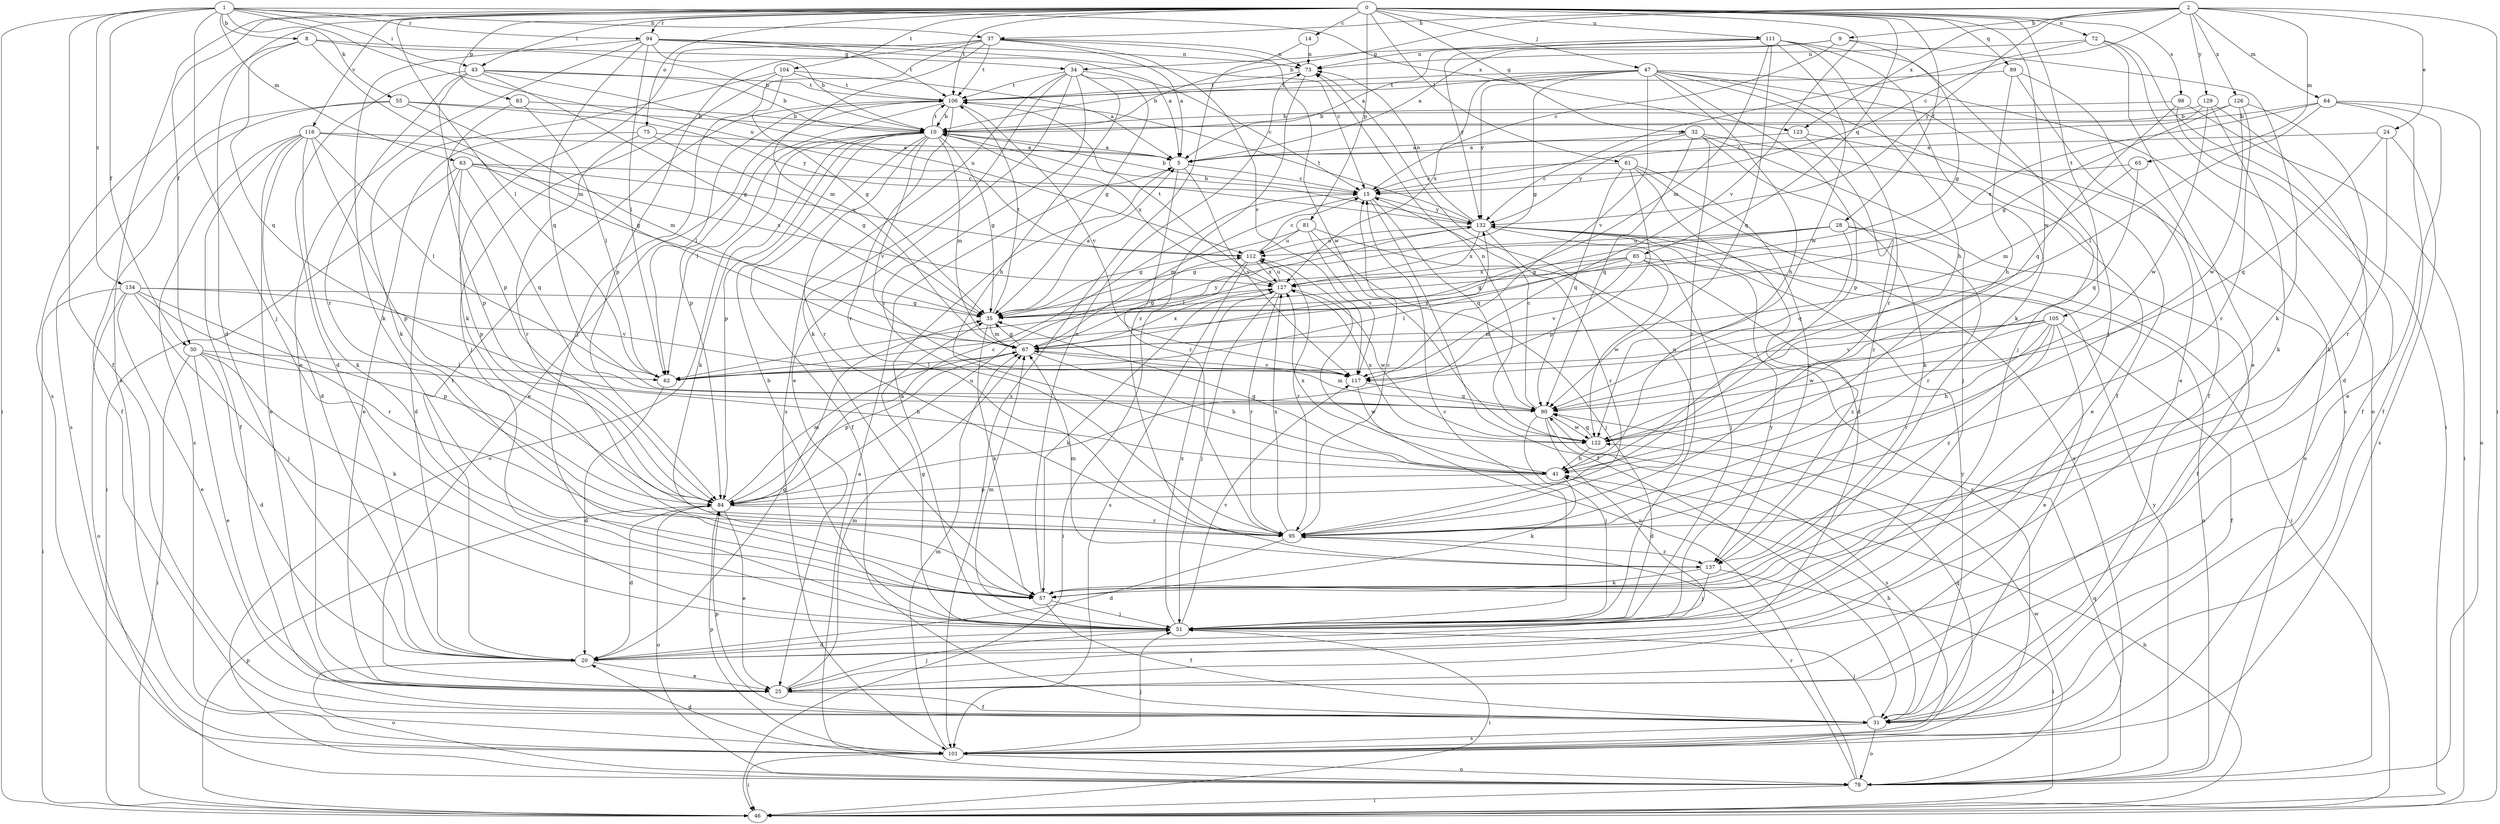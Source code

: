 strict digraph  {
0;
1;
2;
5;
8;
9;
10;
14;
15;
20;
24;
25;
28;
30;
31;
32;
34;
35;
37;
41;
43;
46;
47;
51;
55;
57;
61;
62;
63;
64;
65;
67;
72;
73;
75;
78;
81;
83;
84;
85;
89;
90;
94;
95;
98;
101;
104;
105;
106;
111;
112;
116;
117;
122;
123;
126;
127;
129;
132;
134;
137;
0 -> 14  [label=c];
0 -> 20  [label=d];
0 -> 28  [label=f];
0 -> 30  [label=f];
0 -> 32  [label=g];
0 -> 43  [label=i];
0 -> 47  [label=j];
0 -> 61  [label=l];
0 -> 62  [label=l];
0 -> 72  [label=n];
0 -> 75  [label=o];
0 -> 81  [label=p];
0 -> 83  [label=p];
0 -> 85  [label=q];
0 -> 89  [label=q];
0 -> 94  [label=r];
0 -> 98  [label=s];
0 -> 101  [label=s];
0 -> 104  [label=t];
0 -> 105  [label=t];
0 -> 106  [label=t];
0 -> 111  [label=u];
0 -> 116  [label=v];
0 -> 117  [label=v];
0 -> 122  [label=w];
1 -> 8  [label=b];
1 -> 30  [label=f];
1 -> 31  [label=f];
1 -> 37  [label=h];
1 -> 43  [label=i];
1 -> 46  [label=i];
1 -> 51  [label=j];
1 -> 55  [label=k];
1 -> 63  [label=m];
1 -> 94  [label=r];
1 -> 112  [label=u];
1 -> 123  [label=x];
1 -> 134  [label=z];
2 -> 9  [label=b];
2 -> 10  [label=b];
2 -> 15  [label=c];
2 -> 24  [label=e];
2 -> 37  [label=h];
2 -> 46  [label=i];
2 -> 64  [label=m];
2 -> 65  [label=m];
2 -> 123  [label=x];
2 -> 126  [label=x];
2 -> 129  [label=y];
2 -> 132  [label=y];
5 -> 15  [label=c];
5 -> 95  [label=r];
5 -> 117  [label=v];
8 -> 10  [label=b];
8 -> 34  [label=g];
8 -> 67  [label=m];
8 -> 90  [label=q];
8 -> 101  [label=s];
9 -> 5  [label=a];
9 -> 15  [label=c];
9 -> 34  [label=g];
9 -> 35  [label=g];
9 -> 57  [label=k];
10 -> 5  [label=a];
10 -> 31  [label=f];
10 -> 35  [label=g];
10 -> 57  [label=k];
10 -> 62  [label=l];
10 -> 67  [label=m];
10 -> 78  [label=o];
10 -> 84  [label=p];
10 -> 95  [label=r];
10 -> 106  [label=t];
10 -> 117  [label=v];
10 -> 127  [label=x];
14 -> 73  [label=n];
14 -> 101  [label=s];
15 -> 10  [label=b];
15 -> 31  [label=f];
15 -> 67  [label=m];
15 -> 90  [label=q];
15 -> 132  [label=y];
20 -> 25  [label=e];
20 -> 35  [label=g];
20 -> 78  [label=o];
20 -> 106  [label=t];
24 -> 5  [label=a];
24 -> 90  [label=q];
24 -> 95  [label=r];
24 -> 101  [label=s];
25 -> 31  [label=f];
25 -> 51  [label=j];
25 -> 67  [label=m];
28 -> 31  [label=f];
28 -> 35  [label=g];
28 -> 90  [label=q];
28 -> 95  [label=r];
28 -> 112  [label=u];
28 -> 127  [label=x];
30 -> 20  [label=d];
30 -> 25  [label=e];
30 -> 41  [label=h];
30 -> 46  [label=i];
30 -> 57  [label=k];
30 -> 62  [label=l];
31 -> 41  [label=h];
31 -> 51  [label=j];
31 -> 78  [label=o];
31 -> 84  [label=p];
31 -> 101  [label=s];
31 -> 132  [label=y];
32 -> 5  [label=a];
32 -> 25  [label=e];
32 -> 51  [label=j];
32 -> 57  [label=k];
32 -> 90  [label=q];
32 -> 95  [label=r];
32 -> 132  [label=y];
34 -> 15  [label=c];
34 -> 25  [label=e];
34 -> 35  [label=g];
34 -> 41  [label=h];
34 -> 57  [label=k];
34 -> 95  [label=r];
34 -> 101  [label=s];
34 -> 106  [label=t];
35 -> 5  [label=a];
35 -> 57  [label=k];
35 -> 67  [label=m];
35 -> 106  [label=t];
37 -> 5  [label=a];
37 -> 51  [label=j];
37 -> 57  [label=k];
37 -> 67  [label=m];
37 -> 73  [label=n];
37 -> 84  [label=p];
37 -> 106  [label=t];
37 -> 117  [label=v];
37 -> 122  [label=w];
41 -> 35  [label=g];
41 -> 57  [label=k];
41 -> 84  [label=p];
41 -> 127  [label=x];
43 -> 10  [label=b];
43 -> 20  [label=d];
43 -> 35  [label=g];
43 -> 84  [label=p];
43 -> 95  [label=r];
43 -> 106  [label=t];
43 -> 112  [label=u];
46 -> 41  [label=h];
46 -> 84  [label=p];
47 -> 10  [label=b];
47 -> 31  [label=f];
47 -> 35  [label=g];
47 -> 41  [label=h];
47 -> 51  [label=j];
47 -> 84  [label=p];
47 -> 95  [label=r];
47 -> 101  [label=s];
47 -> 106  [label=t];
47 -> 117  [label=v];
47 -> 127  [label=x];
47 -> 132  [label=y];
51 -> 5  [label=a];
51 -> 10  [label=b];
51 -> 15  [label=c];
51 -> 20  [label=d];
51 -> 35  [label=g];
51 -> 46  [label=i];
51 -> 67  [label=m];
51 -> 73  [label=n];
51 -> 117  [label=v];
51 -> 127  [label=x];
51 -> 132  [label=y];
55 -> 10  [label=b];
55 -> 31  [label=f];
55 -> 67  [label=m];
55 -> 101  [label=s];
55 -> 132  [label=y];
57 -> 31  [label=f];
57 -> 51  [label=j];
57 -> 73  [label=n];
61 -> 15  [label=c];
61 -> 20  [label=d];
61 -> 84  [label=p];
61 -> 90  [label=q];
61 -> 101  [label=s];
61 -> 137  [label=z];
62 -> 20  [label=d];
62 -> 132  [label=y];
63 -> 15  [label=c];
63 -> 20  [label=d];
63 -> 46  [label=i];
63 -> 84  [label=p];
63 -> 90  [label=q];
63 -> 112  [label=u];
63 -> 127  [label=x];
64 -> 10  [label=b];
64 -> 25  [label=e];
64 -> 31  [label=f];
64 -> 62  [label=l];
64 -> 78  [label=o];
64 -> 127  [label=x];
65 -> 15  [label=c];
65 -> 67  [label=m];
65 -> 90  [label=q];
67 -> 35  [label=g];
67 -> 41  [label=h];
67 -> 62  [label=l];
67 -> 84  [label=p];
67 -> 117  [label=v];
67 -> 127  [label=x];
67 -> 132  [label=y];
72 -> 25  [label=e];
72 -> 46  [label=i];
72 -> 73  [label=n];
72 -> 78  [label=o];
72 -> 132  [label=y];
73 -> 106  [label=t];
73 -> 137  [label=z];
75 -> 5  [label=a];
75 -> 25  [label=e];
75 -> 35  [label=g];
75 -> 95  [label=r];
78 -> 5  [label=a];
78 -> 46  [label=i];
78 -> 90  [label=q];
78 -> 95  [label=r];
78 -> 112  [label=u];
78 -> 122  [label=w];
78 -> 132  [label=y];
81 -> 35  [label=g];
81 -> 51  [label=j];
81 -> 101  [label=s];
81 -> 112  [label=u];
81 -> 117  [label=v];
83 -> 10  [label=b];
83 -> 62  [label=l];
83 -> 84  [label=p];
84 -> 15  [label=c];
84 -> 20  [label=d];
84 -> 25  [label=e];
84 -> 67  [label=m];
84 -> 78  [label=o];
84 -> 95  [label=r];
84 -> 112  [label=u];
85 -> 35  [label=g];
85 -> 62  [label=l];
85 -> 78  [label=o];
85 -> 117  [label=v];
85 -> 122  [label=w];
85 -> 127  [label=x];
85 -> 137  [label=z];
89 -> 25  [label=e];
89 -> 31  [label=f];
89 -> 41  [label=h];
89 -> 106  [label=t];
90 -> 15  [label=c];
90 -> 20  [label=d];
90 -> 51  [label=j];
90 -> 67  [label=m];
90 -> 101  [label=s];
90 -> 122  [label=w];
94 -> 5  [label=a];
94 -> 10  [label=b];
94 -> 15  [label=c];
94 -> 25  [label=e];
94 -> 57  [label=k];
94 -> 62  [label=l];
94 -> 73  [label=n];
94 -> 90  [label=q];
94 -> 106  [label=t];
95 -> 15  [label=c];
95 -> 20  [label=d];
95 -> 127  [label=x];
95 -> 137  [label=z];
98 -> 10  [label=b];
98 -> 31  [label=f];
98 -> 46  [label=i];
98 -> 90  [label=q];
101 -> 20  [label=d];
101 -> 46  [label=i];
101 -> 51  [label=j];
101 -> 67  [label=m];
101 -> 78  [label=o];
101 -> 84  [label=p];
101 -> 90  [label=q];
104 -> 5  [label=a];
104 -> 35  [label=g];
104 -> 51  [label=j];
104 -> 57  [label=k];
104 -> 106  [label=t];
105 -> 25  [label=e];
105 -> 31  [label=f];
105 -> 41  [label=h];
105 -> 67  [label=m];
105 -> 95  [label=r];
105 -> 117  [label=v];
105 -> 122  [label=w];
105 -> 137  [label=z];
106 -> 10  [label=b];
106 -> 25  [label=e];
106 -> 62  [label=l];
106 -> 84  [label=p];
106 -> 95  [label=r];
106 -> 117  [label=v];
111 -> 5  [label=a];
111 -> 41  [label=h];
111 -> 51  [label=j];
111 -> 57  [label=k];
111 -> 67  [label=m];
111 -> 73  [label=n];
111 -> 90  [label=q];
111 -> 122  [label=w];
111 -> 132  [label=y];
112 -> 15  [label=c];
112 -> 46  [label=i];
112 -> 95  [label=r];
112 -> 101  [label=s];
112 -> 127  [label=x];
116 -> 5  [label=a];
116 -> 20  [label=d];
116 -> 25  [label=e];
116 -> 31  [label=f];
116 -> 35  [label=g];
116 -> 57  [label=k];
116 -> 62  [label=l];
116 -> 84  [label=p];
116 -> 101  [label=s];
117 -> 90  [label=q];
117 -> 122  [label=w];
122 -> 41  [label=h];
122 -> 73  [label=n];
122 -> 90  [label=q];
122 -> 127  [label=x];
123 -> 5  [label=a];
123 -> 78  [label=o];
123 -> 137  [label=z];
126 -> 10  [label=b];
126 -> 35  [label=g];
126 -> 57  [label=k];
126 -> 95  [label=r];
126 -> 122  [label=w];
127 -> 35  [label=g];
127 -> 51  [label=j];
127 -> 57  [label=k];
127 -> 95  [label=r];
127 -> 106  [label=t];
127 -> 112  [label=u];
127 -> 122  [label=w];
129 -> 10  [label=b];
129 -> 15  [label=c];
129 -> 20  [label=d];
129 -> 57  [label=k];
129 -> 122  [label=w];
132 -> 10  [label=b];
132 -> 35  [label=g];
132 -> 46  [label=i];
132 -> 51  [label=j];
132 -> 62  [label=l];
132 -> 73  [label=n];
132 -> 95  [label=r];
132 -> 106  [label=t];
132 -> 112  [label=u];
134 -> 25  [label=e];
134 -> 35  [label=g];
134 -> 46  [label=i];
134 -> 51  [label=j];
134 -> 78  [label=o];
134 -> 84  [label=p];
134 -> 95  [label=r];
134 -> 117  [label=v];
137 -> 46  [label=i];
137 -> 51  [label=j];
137 -> 57  [label=k];
137 -> 67  [label=m];
}
